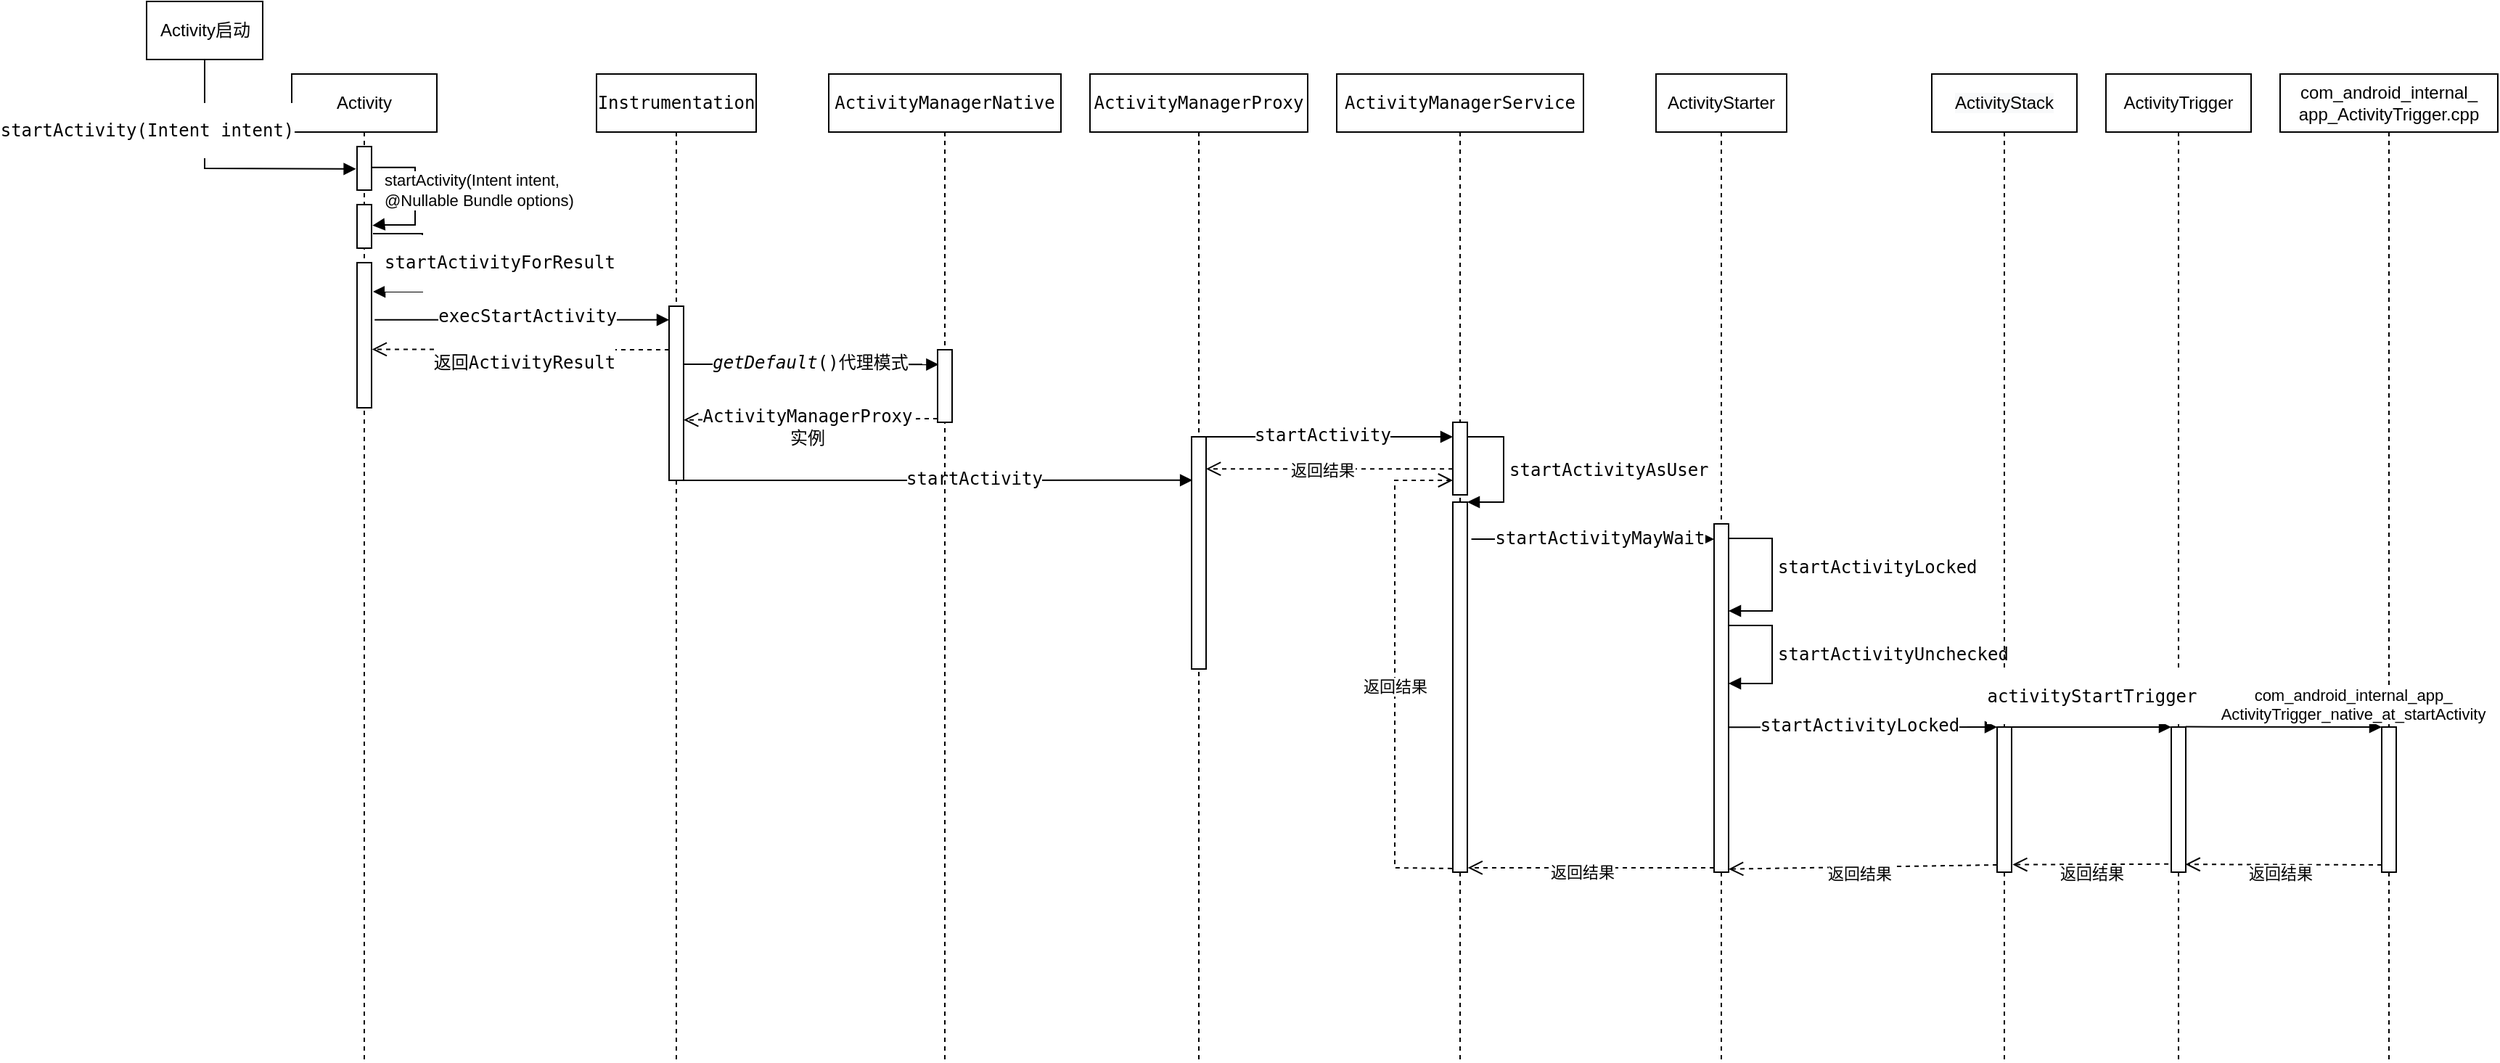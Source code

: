 <mxfile version="20.4.0" type="github">
  <diagram id="K1miDGBvnJFls9vjIdKm" name="第 1 页">
    <mxGraphModel dx="2005" dy="672" grid="1" gridSize="10" guides="1" tooltips="1" connect="1" arrows="1" fold="1" page="1" pageScale="1" pageWidth="827" pageHeight="1169" math="0" shadow="0">
      <root>
        <mxCell id="0" />
        <mxCell id="1" parent="0" />
        <mxCell id="3-8Zz8_PP1Hgmi6AU1sA-1" value="Activity" style="shape=umlLifeline;perimeter=lifelinePerimeter;whiteSpace=wrap;html=1;container=1;collapsible=0;recursiveResize=0;outlineConnect=0;" parent="1" vertex="1">
          <mxGeometry x="120" y="280" width="100" height="680" as="geometry" />
        </mxCell>
        <mxCell id="3-8Zz8_PP1Hgmi6AU1sA-3" value="" style="html=1;points=[];perimeter=orthogonalPerimeter;" parent="3-8Zz8_PP1Hgmi6AU1sA-1" vertex="1">
          <mxGeometry x="45" y="50" width="10" height="30" as="geometry" />
        </mxCell>
        <mxCell id="3-8Zz8_PP1Hgmi6AU1sA-6" value="" style="html=1;points=[];perimeter=orthogonalPerimeter;" parent="3-8Zz8_PP1Hgmi6AU1sA-1" vertex="1">
          <mxGeometry x="45" y="90" width="10" height="30" as="geometry" />
        </mxCell>
        <mxCell id="3-8Zz8_PP1Hgmi6AU1sA-10" value="startActivity(Intent intent, &lt;br&gt;@Nullable Bundle options)" style="edgeStyle=orthogonalEdgeStyle;html=1;align=left;spacingLeft=2;endArrow=block;rounded=0;exitX=1.006;exitY=0.481;exitDx=0;exitDy=0;exitPerimeter=0;entryX=1.061;entryY=0.481;entryDx=0;entryDy=0;entryPerimeter=0;" parent="3-8Zz8_PP1Hgmi6AU1sA-1" source="3-8Zz8_PP1Hgmi6AU1sA-3" target="3-8Zz8_PP1Hgmi6AU1sA-6" edge="1">
          <mxGeometry x="-0.901" y="-16" relative="1" as="geometry">
            <mxPoint x="55" y="75" as="sourcePoint" />
            <Array as="points">
              <mxPoint x="85" y="64" />
              <mxPoint x="85" y="104" />
              <mxPoint x="60" y="104" />
            </Array>
            <mxPoint x="60" y="100" as="targetPoint" />
            <mxPoint as="offset" />
          </mxGeometry>
        </mxCell>
        <mxCell id="3-8Zz8_PP1Hgmi6AU1sA-14" value="" style="html=1;points=[];perimeter=orthogonalPerimeter;" parent="3-8Zz8_PP1Hgmi6AU1sA-1" vertex="1">
          <mxGeometry x="45" y="130" width="10" height="100" as="geometry" />
        </mxCell>
        <mxCell id="3-8Zz8_PP1Hgmi6AU1sA-15" value="&lt;pre style=&quot;font-family: &amp;quot;DejaVu Sans Mono&amp;quot;, monospace; font-size: 9pt;&quot;&gt;startActivityForResult&lt;/pre&gt;" style="edgeStyle=orthogonalEdgeStyle;html=1;align=left;spacingLeft=2;endArrow=block;rounded=0;" parent="3-8Zz8_PP1Hgmi6AU1sA-1" edge="1">
          <mxGeometry x="-0.934" y="-20" relative="1" as="geometry">
            <mxPoint x="56" y="110" as="sourcePoint" />
            <Array as="points">
              <mxPoint x="90" y="110" />
              <mxPoint x="90" y="150" />
            </Array>
            <mxPoint x="56" y="150" as="targetPoint" />
            <mxPoint as="offset" />
          </mxGeometry>
        </mxCell>
        <mxCell id="3-8Zz8_PP1Hgmi6AU1sA-2" value="Activity启动" style="html=1;" parent="1" vertex="1">
          <mxGeometry x="20" y="230" width="80" height="40" as="geometry" />
        </mxCell>
        <mxCell id="3-8Zz8_PP1Hgmi6AU1sA-5" value="&lt;pre style=&quot;font-family: &amp;quot;DejaVu Sans Mono&amp;quot;, monospace; font-size: 9pt;&quot;&gt;startActivity(Intent intent)&lt;/pre&gt;" style="html=1;verticalAlign=bottom;endArrow=block;rounded=0;entryX=-0.071;entryY=0.514;entryDx=0;entryDy=0;entryPerimeter=0;exitX=0.5;exitY=1;exitDx=0;exitDy=0;" parent="1" source="3-8Zz8_PP1Hgmi6AU1sA-2" target="3-8Zz8_PP1Hgmi6AU1sA-3" edge="1">
          <mxGeometry x="-0.219" y="-40" width="80" relative="1" as="geometry">
            <mxPoint x="30" y="300" as="sourcePoint" />
            <mxPoint x="110" y="300" as="targetPoint" />
            <Array as="points">
              <mxPoint x="60" y="345" />
            </Array>
            <mxPoint as="offset" />
          </mxGeometry>
        </mxCell>
        <mxCell id="3-8Zz8_PP1Hgmi6AU1sA-11" value="&lt;pre style=&quot;background-color: rgb(255, 255, 255); font-family: &amp;quot;DejaVu Sans Mono&amp;quot;, monospace; font-size: 9pt;&quot;&gt;Instrumentation&lt;/pre&gt;" style="shape=umlLifeline;perimeter=lifelinePerimeter;whiteSpace=wrap;html=1;container=1;collapsible=0;recursiveResize=0;outlineConnect=0;" parent="1" vertex="1">
          <mxGeometry x="330" y="280" width="110" height="680" as="geometry" />
        </mxCell>
        <mxCell id="3-8Zz8_PP1Hgmi6AU1sA-16" value="" style="html=1;points=[];perimeter=orthogonalPerimeter;" parent="3-8Zz8_PP1Hgmi6AU1sA-11" vertex="1">
          <mxGeometry x="50" y="160" width="10" height="120" as="geometry" />
        </mxCell>
        <mxCell id="3-8Zz8_PP1Hgmi6AU1sA-28" value="&lt;pre style=&quot;font-family: &amp;quot;DejaVu Sans Mono&amp;quot;, monospace; font-size: 9pt;&quot;&gt;startActivity&lt;/pre&gt;" style="html=1;verticalAlign=bottom;endArrow=block;rounded=0;entryX=0.056;entryY=0.187;entryDx=0;entryDy=0;entryPerimeter=0;" parent="3-8Zz8_PP1Hgmi6AU1sA-11" target="3-8Zz8_PP1Hgmi6AU1sA-27" edge="1">
          <mxGeometry x="0.141" y="-20" width="80" relative="1" as="geometry">
            <mxPoint x="60" y="280" as="sourcePoint" />
            <mxPoint x="140" y="280" as="targetPoint" />
            <mxPoint as="offset" />
          </mxGeometry>
        </mxCell>
        <mxCell id="3-8Zz8_PP1Hgmi6AU1sA-17" value="&lt;pre style=&quot;font-family: &amp;quot;DejaVu Sans Mono&amp;quot;, monospace; font-size: 9pt;&quot;&gt;execStartActivity&lt;/pre&gt;" style="html=1;verticalAlign=bottom;endArrow=block;rounded=0;exitX=1.214;exitY=0.394;exitDx=0;exitDy=0;exitPerimeter=0;" parent="1" source="3-8Zz8_PP1Hgmi6AU1sA-14" target="3-8Zz8_PP1Hgmi6AU1sA-16" edge="1">
          <mxGeometry x="0.03" y="-19" width="80" relative="1" as="geometry">
            <mxPoint x="180" y="440" as="sourcePoint" />
            <mxPoint x="260" y="440" as="targetPoint" />
            <mxPoint as="offset" />
          </mxGeometry>
        </mxCell>
        <mxCell id="3-8Zz8_PP1Hgmi6AU1sA-18" value="&lt;pre style=&quot;background-color: rgb(255, 255, 255); font-family: &amp;quot;DejaVu Sans Mono&amp;quot;, monospace; font-size: 9pt;&quot;&gt;ActivityManagerNative&lt;/pre&gt;" style="shape=umlLifeline;perimeter=lifelinePerimeter;whiteSpace=wrap;html=1;container=1;collapsible=0;recursiveResize=0;outlineConnect=0;" parent="1" vertex="1">
          <mxGeometry x="490" y="280" width="160" height="680" as="geometry" />
        </mxCell>
        <mxCell id="3-8Zz8_PP1Hgmi6AU1sA-19" value="" style="html=1;points=[];perimeter=orthogonalPerimeter;" parent="3-8Zz8_PP1Hgmi6AU1sA-18" vertex="1">
          <mxGeometry x="75" y="190" width="10" height="50" as="geometry" />
        </mxCell>
        <mxCell id="3-8Zz8_PP1Hgmi6AU1sA-21" value="&lt;span style=&quot;font-family: &amp;quot;DejaVu Sans Mono&amp;quot;, monospace; font-size: 9pt;&quot;&gt;ActivityManagerProxy&lt;br&gt;实例&lt;/span&gt;" style="html=1;verticalAlign=bottom;endArrow=open;dashed=1;endSize=8;exitX=0;exitY=0.95;rounded=0;entryX=1.008;entryY=0.653;entryDx=0;entryDy=0;entryPerimeter=0;" parent="1" source="3-8Zz8_PP1Hgmi6AU1sA-19" target="3-8Zz8_PP1Hgmi6AU1sA-16" edge="1">
          <mxGeometry x="0.035" y="22" relative="1" as="geometry">
            <mxPoint x="390" y="478" as="targetPoint" />
            <mxPoint as="offset" />
          </mxGeometry>
        </mxCell>
        <mxCell id="3-8Zz8_PP1Hgmi6AU1sA-20" value="&lt;pre style=&quot;font-family: &amp;quot;DejaVu Sans Mono&amp;quot;, monospace; font-size: 9pt;&quot;&gt;&lt;span style=&quot;font-style:italic;&quot;&gt;getDefault&lt;/span&gt;()代理模式&lt;/pre&gt;" style="html=1;verticalAlign=bottom;endArrow=block;entryX=0.071;entryY=0.203;rounded=0;entryDx=0;entryDy=0;entryPerimeter=0;" parent="1" target="3-8Zz8_PP1Hgmi6AU1sA-19" edge="1">
          <mxGeometry x="-0.011" y="-20" relative="1" as="geometry">
            <mxPoint x="390" y="480" as="sourcePoint" />
            <mxPoint as="offset" />
          </mxGeometry>
        </mxCell>
        <mxCell id="3-8Zz8_PP1Hgmi6AU1sA-22" value="&lt;span style=&quot;font-family: &amp;quot;DejaVu Sans Mono&amp;quot;, monospace; background-color: rgb(255, 255, 255);&quot;&gt;ActivityManagerProxy&lt;/span&gt;&lt;br style=&quot;font-family: &amp;quot;DejaVu Sans Mono&amp;quot;, monospace; background-color: rgb(255, 255, 255);&quot;&gt;" style="shape=umlLifeline;perimeter=lifelinePerimeter;whiteSpace=wrap;html=1;container=1;collapsible=0;recursiveResize=0;outlineConnect=0;" parent="1" vertex="1">
          <mxGeometry x="670" y="280" width="150" height="680" as="geometry" />
        </mxCell>
        <mxCell id="3-8Zz8_PP1Hgmi6AU1sA-27" value="" style="html=1;points=[];perimeter=orthogonalPerimeter;" parent="3-8Zz8_PP1Hgmi6AU1sA-22" vertex="1">
          <mxGeometry x="70" y="250" width="10" height="160" as="geometry" />
        </mxCell>
        <mxCell id="q_aMq3zezCOZlLsk0ixk-3" value="&lt;pre style=&quot;font-family: &amp;quot;DejaVu Sans Mono&amp;quot;, monospace; font-size: 9pt;&quot;&gt;startActivity&lt;/pre&gt;" style="html=1;verticalAlign=bottom;endArrow=block;rounded=0;" edge="1" parent="3-8Zz8_PP1Hgmi6AU1sA-22" target="q_aMq3zezCOZlLsk0ixk-2">
          <mxGeometry x="-0.059" y="-20" width="80" relative="1" as="geometry">
            <mxPoint x="80" y="250" as="sourcePoint" />
            <mxPoint x="160" y="250" as="targetPoint" />
            <mxPoint as="offset" />
          </mxGeometry>
        </mxCell>
        <mxCell id="3-8Zz8_PP1Hgmi6AU1sA-24" value="&lt;pre style=&quot;font-family: &amp;quot;DejaVu Sans Mono&amp;quot;, monospace; font-size: 9pt;&quot;&gt;返回ActivityResult&lt;/pre&gt;" style="html=1;verticalAlign=bottom;endArrow=open;dashed=1;endSize=8;rounded=0;entryX=1.04;entryY=0.597;entryDx=0;entryDy=0;entryPerimeter=0;" parent="1" target="3-8Zz8_PP1Hgmi6AU1sA-14" edge="1">
          <mxGeometry x="-0.023" y="30" relative="1" as="geometry">
            <mxPoint x="380" y="470" as="sourcePoint" />
            <mxPoint x="180" y="470" as="targetPoint" />
            <mxPoint as="offset" />
          </mxGeometry>
        </mxCell>
        <mxCell id="q_aMq3zezCOZlLsk0ixk-1" value="&lt;pre style=&quot;background-color: rgb(255, 255, 255); font-family: &amp;quot;DejaVu Sans Mono&amp;quot;, monospace; font-size: 9pt;&quot;&gt;ActivityManagerService&lt;/pre&gt;" style="shape=umlLifeline;perimeter=lifelinePerimeter;whiteSpace=wrap;html=1;container=1;collapsible=0;recursiveResize=0;outlineConnect=0;" vertex="1" parent="1">
          <mxGeometry x="840" y="280" width="170" height="680" as="geometry" />
        </mxCell>
        <mxCell id="q_aMq3zezCOZlLsk0ixk-2" value="" style="html=1;points=[];perimeter=orthogonalPerimeter;" vertex="1" parent="q_aMq3zezCOZlLsk0ixk-1">
          <mxGeometry x="80" y="240" width="10" height="50" as="geometry" />
        </mxCell>
        <mxCell id="q_aMq3zezCOZlLsk0ixk-4" value="" style="html=1;points=[];perimeter=orthogonalPerimeter;" vertex="1" parent="q_aMq3zezCOZlLsk0ixk-1">
          <mxGeometry x="80" y="295" width="10" height="255" as="geometry" />
        </mxCell>
        <mxCell id="q_aMq3zezCOZlLsk0ixk-5" value="&lt;pre style=&quot;font-family: &amp;quot;DejaVu Sans Mono&amp;quot;, monospace; font-size: 9pt;&quot;&gt;startActivityAsUser&lt;/pre&gt;" style="edgeStyle=orthogonalEdgeStyle;html=1;align=left;spacingLeft=2;endArrow=block;rounded=0;entryX=1;entryY=0;" edge="1" target="q_aMq3zezCOZlLsk0ixk-4" parent="q_aMq3zezCOZlLsk0ixk-1">
          <mxGeometry relative="1" as="geometry">
            <mxPoint x="90" y="250" as="sourcePoint" />
            <Array as="points">
              <mxPoint x="115" y="250" />
            </Array>
          </mxGeometry>
        </mxCell>
        <mxCell id="q_aMq3zezCOZlLsk0ixk-17" value="返回结果" style="html=1;verticalAlign=bottom;endArrow=open;dashed=1;endSize=8;rounded=0;exitX=-0.056;exitY=0.99;exitDx=0;exitDy=0;exitPerimeter=0;" edge="1" parent="q_aMq3zezCOZlLsk0ixk-1" source="q_aMq3zezCOZlLsk0ixk-4" target="q_aMq3zezCOZlLsk0ixk-2">
          <mxGeometry x="-0.104" relative="1" as="geometry">
            <mxPoint x="40" y="360" as="sourcePoint" />
            <mxPoint x="-40" y="360" as="targetPoint" />
            <Array as="points">
              <mxPoint x="40" y="547" />
              <mxPoint x="40" y="280" />
            </Array>
            <mxPoint as="offset" />
          </mxGeometry>
        </mxCell>
        <mxCell id="q_aMq3zezCOZlLsk0ixk-11" value="返回结果" style="html=1;verticalAlign=bottom;endArrow=open;dashed=1;endSize=8;rounded=0;exitX=0;exitY=0.642;exitDx=0;exitDy=0;exitPerimeter=0;entryX=1;entryY=0.138;entryDx=0;entryDy=0;entryPerimeter=0;" edge="1" parent="1" source="q_aMq3zezCOZlLsk0ixk-2" target="3-8Zz8_PP1Hgmi6AU1sA-27">
          <mxGeometry x="0.056" y="10" relative="1" as="geometry">
            <mxPoint x="910" y="560" as="sourcePoint" />
            <mxPoint x="750" y="560" as="targetPoint" />
            <mxPoint as="offset" />
          </mxGeometry>
        </mxCell>
        <mxCell id="q_aMq3zezCOZlLsk0ixk-12" value="ActivityStarter" style="shape=umlLifeline;perimeter=lifelinePerimeter;whiteSpace=wrap;html=1;container=1;collapsible=0;recursiveResize=0;outlineConnect=0;" vertex="1" parent="1">
          <mxGeometry x="1060" y="280" width="90" height="680" as="geometry" />
        </mxCell>
        <mxCell id="q_aMq3zezCOZlLsk0ixk-13" value="" style="html=1;points=[];perimeter=orthogonalPerimeter;" vertex="1" parent="q_aMq3zezCOZlLsk0ixk-12">
          <mxGeometry x="40" y="310" width="10" height="240" as="geometry" />
        </mxCell>
        <mxCell id="q_aMq3zezCOZlLsk0ixk-19" value="&lt;pre style=&quot;font-family: &amp;quot;DejaVu Sans Mono&amp;quot;, monospace; font-size: 9pt;&quot;&gt;startActivityLocked&lt;/pre&gt;" style="edgeStyle=orthogonalEdgeStyle;html=1;align=left;spacingLeft=2;endArrow=block;rounded=0;" edge="1" target="q_aMq3zezCOZlLsk0ixk-13" parent="q_aMq3zezCOZlLsk0ixk-12">
          <mxGeometry x="-0.091" relative="1" as="geometry">
            <mxPoint x="50" y="320" as="sourcePoint" />
            <Array as="points">
              <mxPoint x="80" y="320" />
              <mxPoint x="80" y="370" />
            </Array>
            <mxPoint x="55" y="340" as="targetPoint" />
            <mxPoint as="offset" />
          </mxGeometry>
        </mxCell>
        <mxCell id="q_aMq3zezCOZlLsk0ixk-21" value="&lt;pre style=&quot;font-family: &amp;quot;DejaVu Sans Mono&amp;quot;, monospace; font-size: 9pt;&quot;&gt;startActivityUnchecked&lt;/pre&gt;" style="edgeStyle=orthogonalEdgeStyle;html=1;align=left;spacingLeft=2;endArrow=block;rounded=0;" edge="1" parent="q_aMq3zezCOZlLsk0ixk-12">
          <mxGeometry relative="1" as="geometry">
            <mxPoint x="50" y="380" as="sourcePoint" />
            <Array as="points">
              <mxPoint x="80" y="380" />
              <mxPoint x="80" y="420" />
              <mxPoint x="50" y="420" />
            </Array>
            <mxPoint x="50" y="420" as="targetPoint" />
            <mxPoint as="offset" />
          </mxGeometry>
        </mxCell>
        <mxCell id="q_aMq3zezCOZlLsk0ixk-14" value="&lt;pre style=&quot;font-family: &amp;quot;DejaVu Sans Mono&amp;quot;, monospace; font-size: 9pt;&quot;&gt;startActivityMayWait&lt;/pre&gt;" style="html=1;verticalAlign=bottom;endArrow=block;rounded=0;exitX=1.278;exitY=0.1;exitDx=0;exitDy=0;exitPerimeter=0;" edge="1" target="q_aMq3zezCOZlLsk0ixk-13" parent="1" source="q_aMq3zezCOZlLsk0ixk-4">
          <mxGeometry x="0.05" y="-20" relative="1" as="geometry">
            <mxPoint x="1030" y="570" as="sourcePoint" />
            <mxPoint as="offset" />
          </mxGeometry>
        </mxCell>
        <mxCell id="q_aMq3zezCOZlLsk0ixk-15" value="返回结果" style="html=1;verticalAlign=bottom;endArrow=open;dashed=1;endSize=8;rounded=0;entryX=1.033;entryY=0.988;entryDx=0;entryDy=0;entryPerimeter=0;" edge="1" parent="1" target="q_aMq3zezCOZlLsk0ixk-4">
          <mxGeometry x="0.074" y="12" relative="1" as="geometry">
            <mxPoint x="960" y="640" as="targetPoint" />
            <mxPoint x="1100" y="827" as="sourcePoint" />
            <mxPoint as="offset" />
          </mxGeometry>
        </mxCell>
        <mxCell id="q_aMq3zezCOZlLsk0ixk-22" value="&lt;pre style=&quot;background-color: rgb(255, 255, 255); font-family: &amp;quot;DejaVu Sans Mono&amp;quot;, monospace; font-size: 9pt;&quot;&gt;&lt;span style=&quot;font-family: Helvetica; background-color: rgb(248, 249, 250);&quot;&gt;ActivityStack&lt;/span&gt;&lt;br&gt;&lt;/pre&gt;" style="shape=umlLifeline;perimeter=lifelinePerimeter;whiteSpace=wrap;html=1;container=1;collapsible=0;recursiveResize=0;outlineConnect=0;" vertex="1" parent="1">
          <mxGeometry x="1250" y="280" width="100" height="680" as="geometry" />
        </mxCell>
        <mxCell id="q_aMq3zezCOZlLsk0ixk-24" value="" style="html=1;points=[];perimeter=orthogonalPerimeter;" vertex="1" parent="q_aMq3zezCOZlLsk0ixk-22">
          <mxGeometry x="45" y="450" width="10" height="100" as="geometry" />
        </mxCell>
        <mxCell id="q_aMq3zezCOZlLsk0ixk-25" value="&lt;pre style=&quot;font-family: &amp;quot;DejaVu Sans Mono&amp;quot;, monospace; font-size: 9pt;&quot;&gt;startActivityLocked&lt;/pre&gt;" style="html=1;verticalAlign=bottom;endArrow=block;entryX=0;entryY=0;rounded=0;exitX=0.99;exitY=0.584;exitDx=0;exitDy=0;exitPerimeter=0;" edge="1" target="q_aMq3zezCOZlLsk0ixk-24" parent="1" source="q_aMq3zezCOZlLsk0ixk-13">
          <mxGeometry x="-0.024" y="-20" relative="1" as="geometry">
            <mxPoint x="1245" y="730" as="sourcePoint" />
            <mxPoint as="offset" />
          </mxGeometry>
        </mxCell>
        <mxCell id="q_aMq3zezCOZlLsk0ixk-26" value="返回结果" style="html=1;verticalAlign=bottom;endArrow=open;dashed=1;endSize=8;exitX=0;exitY=0.95;rounded=0;entryX=1.005;entryY=0.991;entryDx=0;entryDy=0;entryPerimeter=0;" edge="1" source="q_aMq3zezCOZlLsk0ixk-24" parent="1" target="q_aMq3zezCOZlLsk0ixk-13">
          <mxGeometry x="0.03" y="14" relative="1" as="geometry">
            <mxPoint x="1245" y="806" as="targetPoint" />
            <mxPoint as="offset" />
          </mxGeometry>
        </mxCell>
        <mxCell id="q_aMq3zezCOZlLsk0ixk-27" value="ActivityTrigger" style="shape=umlLifeline;perimeter=lifelinePerimeter;whiteSpace=wrap;html=1;container=1;collapsible=0;recursiveResize=0;outlineConnect=0;" vertex="1" parent="1">
          <mxGeometry x="1370" y="280" width="100" height="680" as="geometry" />
        </mxCell>
        <mxCell id="q_aMq3zezCOZlLsk0ixk-29" value="" style="html=1;points=[];perimeter=orthogonalPerimeter;" vertex="1" parent="q_aMq3zezCOZlLsk0ixk-27">
          <mxGeometry x="45" y="450" width="10" height="100" as="geometry" />
        </mxCell>
        <mxCell id="q_aMq3zezCOZlLsk0ixk-28" value="com_android_internal_&lt;br&gt;app_ActivityTrigger.cpp" style="shape=umlLifeline;perimeter=lifelinePerimeter;whiteSpace=wrap;html=1;container=1;collapsible=0;recursiveResize=0;outlineConnect=0;" vertex="1" parent="1">
          <mxGeometry x="1490" y="280" width="150" height="680" as="geometry" />
        </mxCell>
        <mxCell id="q_aMq3zezCOZlLsk0ixk-32" value="" style="html=1;points=[];perimeter=orthogonalPerimeter;" vertex="1" parent="q_aMq3zezCOZlLsk0ixk-28">
          <mxGeometry x="70" y="450" width="10" height="100" as="geometry" />
        </mxCell>
        <mxCell id="q_aMq3zezCOZlLsk0ixk-31" value="返回结果" style="html=1;verticalAlign=bottom;endArrow=open;dashed=1;endSize=8;rounded=0;exitX=-0.194;exitY=0.944;exitDx=0;exitDy=0;exitPerimeter=0;entryX=1.065;entryY=0.948;entryDx=0;entryDy=0;entryPerimeter=0;" edge="1" source="q_aMq3zezCOZlLsk0ixk-29" parent="1" target="q_aMq3zezCOZlLsk0ixk-24">
          <mxGeometry x="-0.011" y="15" relative="1" as="geometry">
            <mxPoint x="1310" y="824" as="targetPoint" />
            <mxPoint as="offset" />
          </mxGeometry>
        </mxCell>
        <mxCell id="q_aMq3zezCOZlLsk0ixk-30" value="&lt;pre style=&quot;font-family: &amp;quot;DejaVu Sans Mono&amp;quot;, monospace; font-size: 9pt;&quot;&gt;activityStartTrigger&lt;/pre&gt;" style="html=1;verticalAlign=bottom;endArrow=block;entryX=0;entryY=0;rounded=0;" edge="1" target="q_aMq3zezCOZlLsk0ixk-29" parent="1" source="q_aMq3zezCOZlLsk0ixk-22">
          <mxGeometry x="0.044" relative="1" as="geometry">
            <mxPoint x="1345" y="730" as="sourcePoint" />
            <mxPoint as="offset" />
          </mxGeometry>
        </mxCell>
        <mxCell id="q_aMq3zezCOZlLsk0ixk-33" value="com_android_internal_app_&lt;br&gt;ActivityTrigger_native_at_startActivity" style="html=1;verticalAlign=bottom;endArrow=block;entryX=0;entryY=0;rounded=0;exitX=0.982;exitY=-0.002;exitDx=0;exitDy=0;exitPerimeter=0;" edge="1" target="q_aMq3zezCOZlLsk0ixk-32" parent="1" source="q_aMq3zezCOZlLsk0ixk-29">
          <mxGeometry x="0.704" relative="1" as="geometry">
            <mxPoint x="1490" y="730" as="sourcePoint" />
            <mxPoint as="offset" />
          </mxGeometry>
        </mxCell>
        <mxCell id="q_aMq3zezCOZlLsk0ixk-34" value="返回结果" style="html=1;verticalAlign=bottom;endArrow=open;dashed=1;endSize=8;exitX=0;exitY=0.95;rounded=0;entryX=0.98;entryY=0.946;entryDx=0;entryDy=0;entryPerimeter=0;" edge="1" source="q_aMq3zezCOZlLsk0ixk-32" parent="1" target="q_aMq3zezCOZlLsk0ixk-29">
          <mxGeometry x="0.035" y="15" relative="1" as="geometry">
            <mxPoint x="1430" y="825" as="targetPoint" />
            <mxPoint as="offset" />
          </mxGeometry>
        </mxCell>
      </root>
    </mxGraphModel>
  </diagram>
</mxfile>
